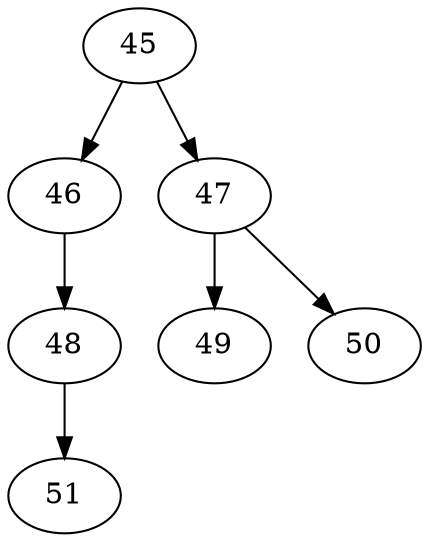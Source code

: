 digraph {
  45 -> 46 ["action" = 0]
  45 -> 47 ["action" = 0]
  46 -> 48 ["action" = 1]
  47 -> 49 ["action" = 1]
  47 -> 50 ["action" = 0]
  48 -> 51 ["action" = 2]
}
